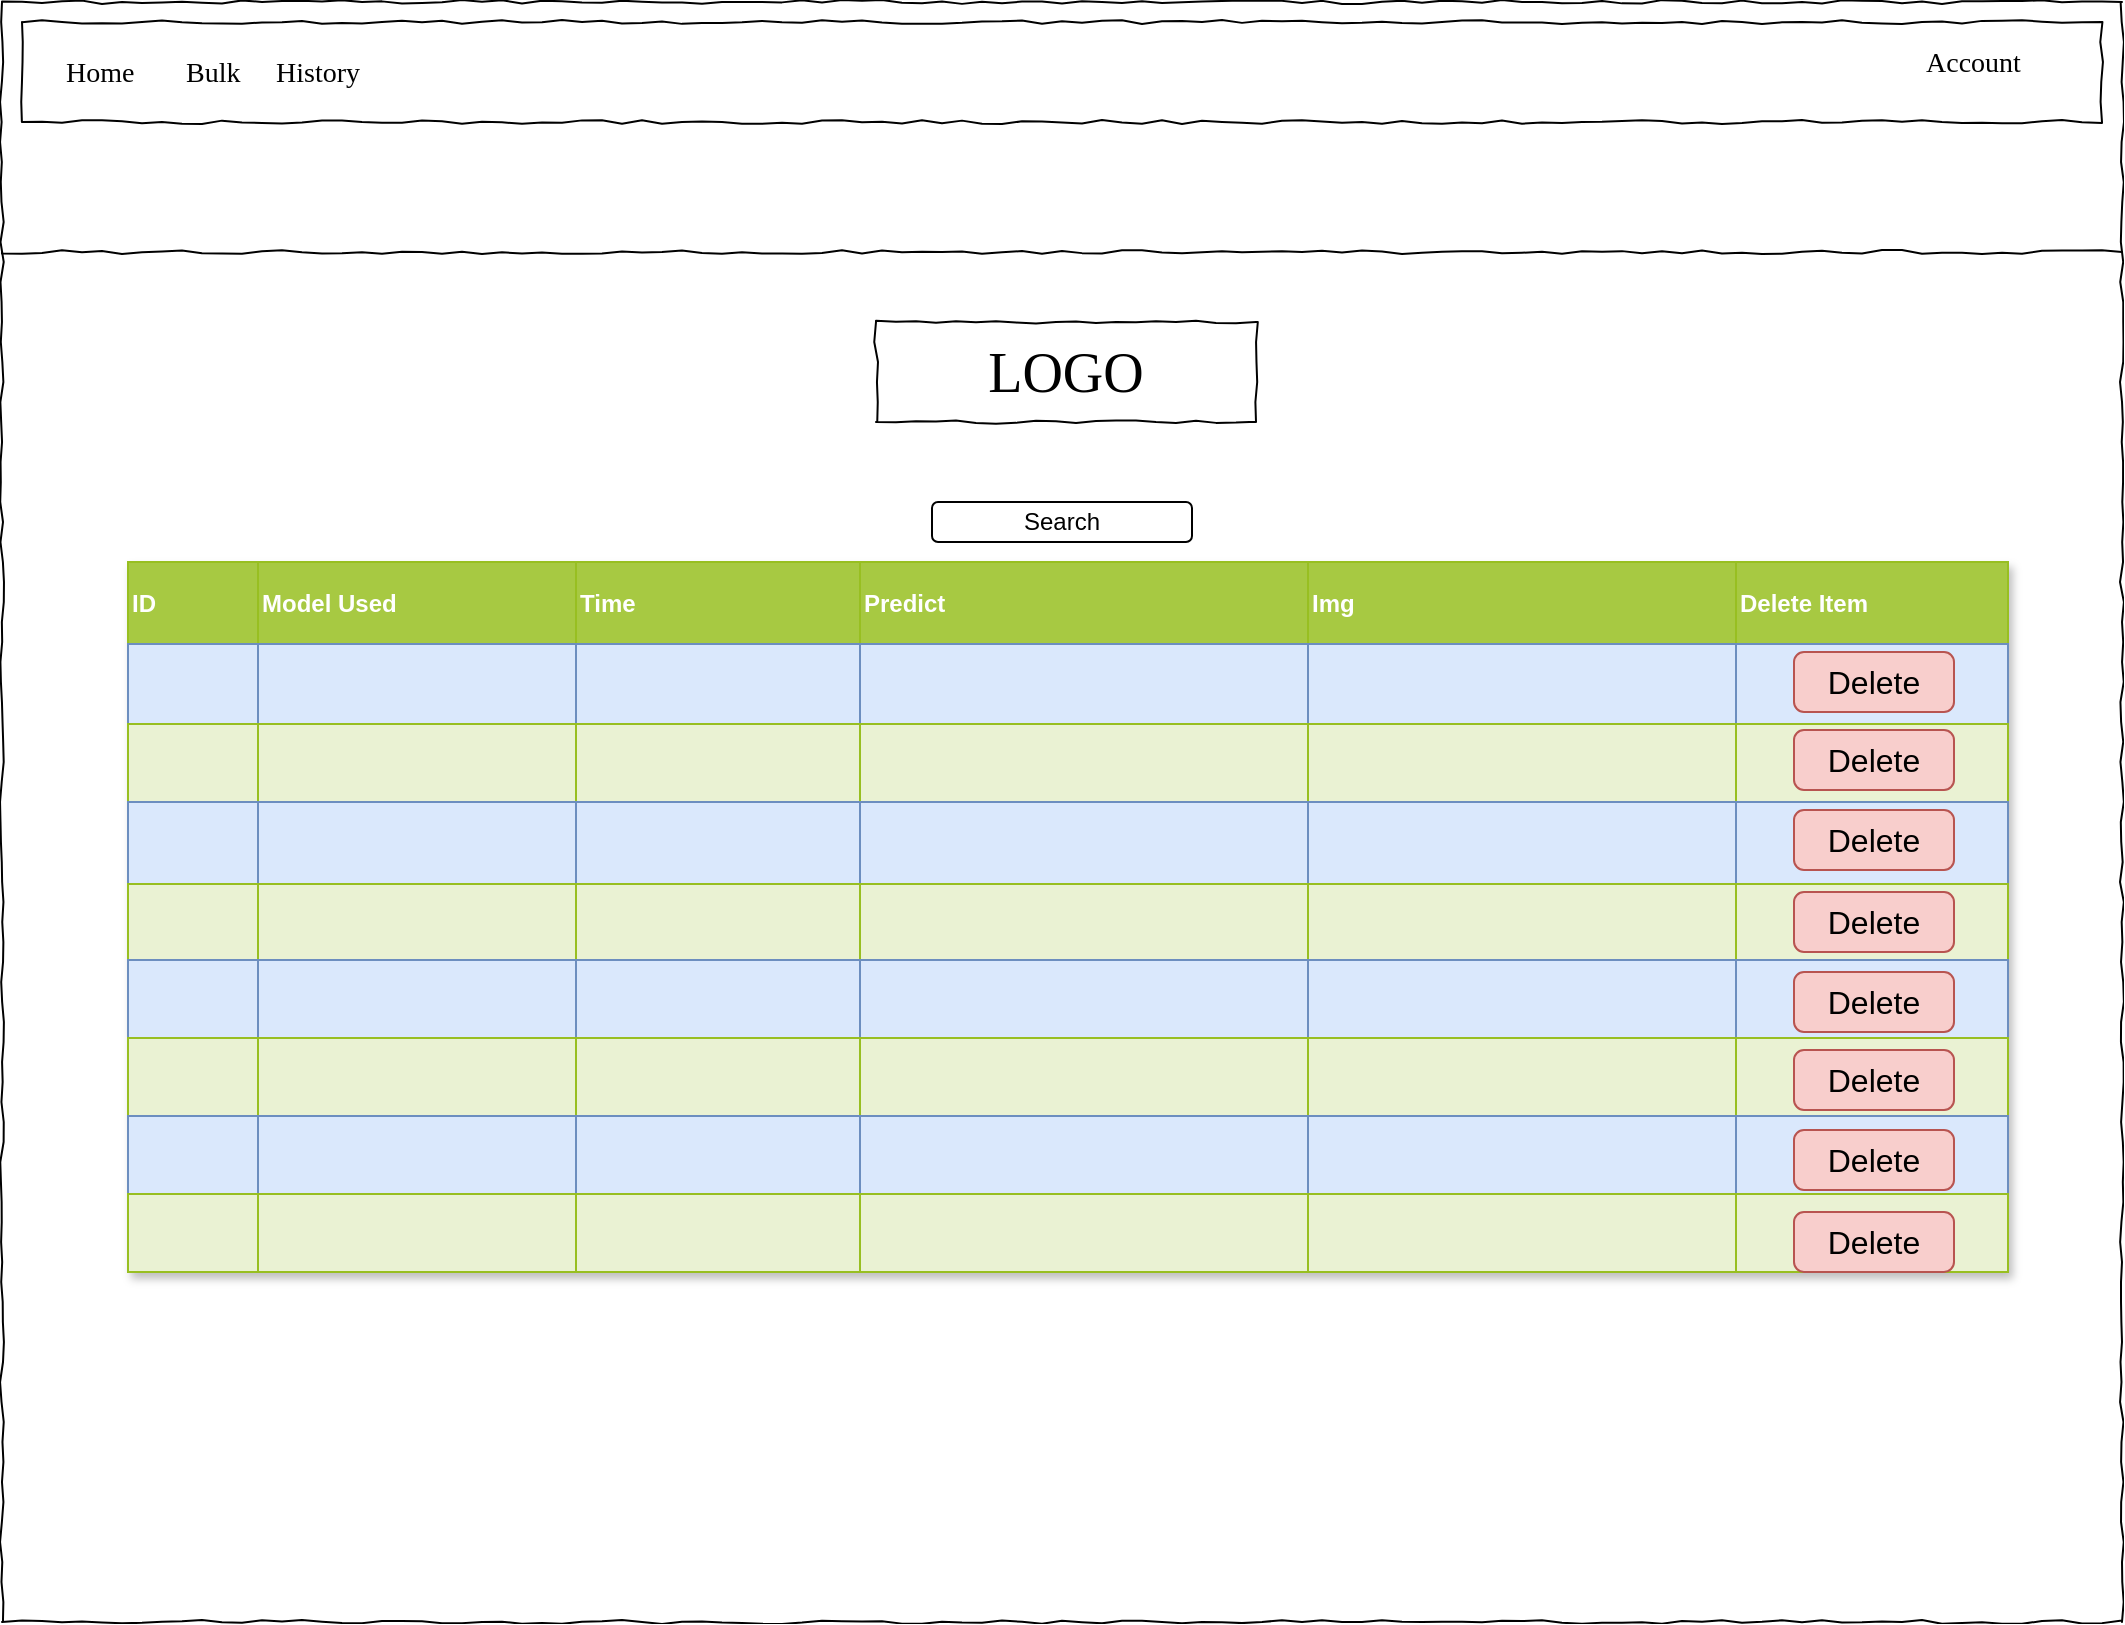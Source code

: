 <mxfile version="23.1.2" type="gitlab">
  <diagram name="Page-1" id="03018318-947c-dd8e-b7a3-06fadd420f32">
    <mxGraphModel dx="1235" dy="655" grid="1" gridSize="10" guides="1" tooltips="1" connect="1" arrows="1" fold="1" page="1" pageScale="1" pageWidth="1100" pageHeight="850" background="#ffffff" math="0" shadow="0">
      <root>
        <mxCell id="0" />
        <mxCell id="1" parent="0" />
        <mxCell id="rB62w4w6sOAK7SjoI9b3-1" value="" style="whiteSpace=wrap;html=1;rounded=0;shadow=0;labelBackgroundColor=none;strokeColor=#000000;strokeWidth=1;fillColor=none;fontFamily=Verdana;fontSize=12;fontColor=#000000;align=center;comic=1;" parent="1" vertex="1">
          <mxGeometry x="20" y="20" width="1060" height="810" as="geometry" />
        </mxCell>
        <mxCell id="rB62w4w6sOAK7SjoI9b3-2" value="LOGO" style="whiteSpace=wrap;html=1;rounded=0;shadow=0;labelBackgroundColor=none;strokeWidth=1;fontFamily=Verdana;fontSize=28;align=center;comic=1;" parent="1" vertex="1">
          <mxGeometry x="457" y="180" width="190" height="50" as="geometry" />
        </mxCell>
        <mxCell id="rB62w4w6sOAK7SjoI9b3-3" value="" style="line;strokeWidth=1;html=1;rounded=0;shadow=0;labelBackgroundColor=none;fillColor=none;fontFamily=Verdana;fontSize=14;fontColor=#000000;align=center;comic=1;" parent="1" vertex="1">
          <mxGeometry x="20" y="140" width="1060" height="10" as="geometry" />
        </mxCell>
        <mxCell id="rB62w4w6sOAK7SjoI9b3-4" value="" style="whiteSpace=wrap;html=1;rounded=0;shadow=0;labelBackgroundColor=none;strokeWidth=1;fillColor=none;fontFamily=Verdana;fontSize=12;align=center;comic=1;" parent="1" vertex="1">
          <mxGeometry x="30" y="30" width="1040" height="50" as="geometry" />
        </mxCell>
        <mxCell id="rB62w4w6sOAK7SjoI9b3-5" value="Home" style="text;html=1;points=[];align=left;verticalAlign=top;spacingTop=-4;fontSize=14;fontFamily=Verdana" parent="1" vertex="1">
          <mxGeometry x="50" y="45" width="60" height="20" as="geometry" />
        </mxCell>
        <mxCell id="rB62w4w6sOAK7SjoI9b3-6" value="History" style="text;html=1;points=[];align=left;verticalAlign=top;spacingTop=-4;fontSize=14;fontFamily=Verdana" parent="1" vertex="1">
          <mxGeometry x="155" y="45" width="60" height="20" as="geometry" />
        </mxCell>
        <mxCell id="rB62w4w6sOAK7SjoI9b3-7" value="Assets" style="childLayout=tableLayout;recursiveResize=0;strokeColor=#98bf21;fillColor=#A7C942;shadow=1;" parent="1" vertex="1">
          <mxGeometry x="83" y="300" width="940" height="355" as="geometry" />
        </mxCell>
        <mxCell id="rB62w4w6sOAK7SjoI9b3-8" style="shape=tableRow;horizontal=0;startSize=0;swimlaneHead=0;swimlaneBody=0;top=0;left=0;bottom=0;right=0;dropTarget=0;collapsible=0;recursiveResize=0;expand=0;fontStyle=0;strokeColor=inherit;fillColor=#ffffff;" parent="rB62w4w6sOAK7SjoI9b3-7" vertex="1">
          <mxGeometry width="940" height="41" as="geometry" />
        </mxCell>
        <mxCell id="rB62w4w6sOAK7SjoI9b3-9" value="ID" style="connectable=0;recursiveResize=0;strokeColor=inherit;fillColor=#A7C942;align=left;fontStyle=1;fontColor=#FFFFFF;html=1;" parent="rB62w4w6sOAK7SjoI9b3-8" vertex="1">
          <mxGeometry width="65" height="41" as="geometry">
            <mxRectangle width="65" height="41" as="alternateBounds" />
          </mxGeometry>
        </mxCell>
        <mxCell id="rB62w4w6sOAK7SjoI9b3-10" value="Model Used" style="connectable=0;recursiveResize=0;strokeColor=inherit;fillColor=#A7C942;align=left;fontStyle=1;fontColor=#FFFFFF;html=1;" parent="rB62w4w6sOAK7SjoI9b3-8" vertex="1">
          <mxGeometry x="65" width="159" height="41" as="geometry">
            <mxRectangle width="159" height="41" as="alternateBounds" />
          </mxGeometry>
        </mxCell>
        <mxCell id="rB62w4w6sOAK7SjoI9b3-11" value="Time" style="connectable=0;recursiveResize=0;strokeColor=inherit;fillColor=#A7C942;align=left;fontStyle=1;fontColor=#FFFFFF;html=1;" parent="rB62w4w6sOAK7SjoI9b3-8" vertex="1">
          <mxGeometry x="224" width="142" height="41" as="geometry">
            <mxRectangle width="142" height="41" as="alternateBounds" />
          </mxGeometry>
        </mxCell>
        <mxCell id="rB62w4w6sOAK7SjoI9b3-12" value="Predict" style="connectable=0;recursiveResize=0;strokeColor=inherit;fillColor=#A7C942;align=left;fontStyle=1;fontColor=#FFFFFF;html=1;" parent="rB62w4w6sOAK7SjoI9b3-8" vertex="1">
          <mxGeometry x="366" width="224" height="41" as="geometry">
            <mxRectangle width="224" height="41" as="alternateBounds" />
          </mxGeometry>
        </mxCell>
        <mxCell id="rB62w4w6sOAK7SjoI9b3-15" value="Img" style="connectable=0;recursiveResize=0;strokeColor=inherit;fillColor=#A7C942;align=left;fontStyle=1;fontColor=#FFFFFF;html=1;" parent="rB62w4w6sOAK7SjoI9b3-8" vertex="1">
          <mxGeometry x="590" width="214" height="41" as="geometry">
            <mxRectangle width="214" height="41" as="alternateBounds" />
          </mxGeometry>
        </mxCell>
        <mxCell id="rB62w4w6sOAK7SjoI9b3-16" value="Delete Item" style="connectable=0;recursiveResize=0;strokeColor=inherit;fillColor=#A7C942;align=left;fontStyle=1;fontColor=#FFFFFF;html=1;" parent="rB62w4w6sOAK7SjoI9b3-8" vertex="1">
          <mxGeometry x="804" width="136" height="41" as="geometry">
            <mxRectangle width="136" height="41" as="alternateBounds" />
          </mxGeometry>
        </mxCell>
        <mxCell id="rB62w4w6sOAK7SjoI9b3-17" value="" style="shape=tableRow;horizontal=0;startSize=0;swimlaneHead=0;swimlaneBody=0;top=0;left=0;bottom=0;right=0;dropTarget=0;collapsible=0;recursiveResize=0;expand=0;fontStyle=0;strokeColor=inherit;fillColor=#ffffff;" parent="rB62w4w6sOAK7SjoI9b3-7" vertex="1">
          <mxGeometry y="41" width="940" height="40" as="geometry" />
        </mxCell>
        <mxCell id="rB62w4w6sOAK7SjoI9b3-18" style="connectable=0;recursiveResize=0;strokeColor=#6c8ebf;fillColor=#dae8fc;align=left;whiteSpace=wrap;html=1;" parent="rB62w4w6sOAK7SjoI9b3-17" vertex="1">
          <mxGeometry width="65" height="40" as="geometry">
            <mxRectangle width="65" height="40" as="alternateBounds" />
          </mxGeometry>
        </mxCell>
        <mxCell id="rB62w4w6sOAK7SjoI9b3-19" style="connectable=0;recursiveResize=0;strokeColor=#6c8ebf;fillColor=#dae8fc;align=left;whiteSpace=wrap;html=1;" parent="rB62w4w6sOAK7SjoI9b3-17" vertex="1">
          <mxGeometry x="65" width="159" height="40" as="geometry">
            <mxRectangle width="159" height="40" as="alternateBounds" />
          </mxGeometry>
        </mxCell>
        <mxCell id="rB62w4w6sOAK7SjoI9b3-20" value="" style="connectable=0;recursiveResize=0;strokeColor=#6c8ebf;fillColor=#dae8fc;align=left;whiteSpace=wrap;html=1;" parent="rB62w4w6sOAK7SjoI9b3-17" vertex="1">
          <mxGeometry x="224" width="142" height="40" as="geometry">
            <mxRectangle width="142" height="40" as="alternateBounds" />
          </mxGeometry>
        </mxCell>
        <mxCell id="rB62w4w6sOAK7SjoI9b3-21" value="" style="connectable=0;recursiveResize=0;strokeColor=#6c8ebf;fillColor=#dae8fc;align=left;whiteSpace=wrap;html=1;" parent="rB62w4w6sOAK7SjoI9b3-17" vertex="1">
          <mxGeometry x="366" width="224" height="40" as="geometry">
            <mxRectangle width="224" height="40" as="alternateBounds" />
          </mxGeometry>
        </mxCell>
        <mxCell id="rB62w4w6sOAK7SjoI9b3-24" value="" style="connectable=0;recursiveResize=0;strokeColor=#6c8ebf;fillColor=#dae8fc;align=left;whiteSpace=wrap;html=1;" parent="rB62w4w6sOAK7SjoI9b3-17" vertex="1">
          <mxGeometry x="590" width="214" height="40" as="geometry">
            <mxRectangle width="214" height="40" as="alternateBounds" />
          </mxGeometry>
        </mxCell>
        <mxCell id="rB62w4w6sOAK7SjoI9b3-25" style="connectable=0;recursiveResize=0;strokeColor=#6c8ebf;fillColor=#dae8fc;align=left;whiteSpace=wrap;html=1;" parent="rB62w4w6sOAK7SjoI9b3-17" vertex="1">
          <mxGeometry x="804" width="136" height="40" as="geometry">
            <mxRectangle width="136" height="40" as="alternateBounds" />
          </mxGeometry>
        </mxCell>
        <mxCell id="rB62w4w6sOAK7SjoI9b3-26" value="" style="shape=tableRow;horizontal=0;startSize=0;swimlaneHead=0;swimlaneBody=0;top=0;left=0;bottom=0;right=0;dropTarget=0;collapsible=0;recursiveResize=0;expand=0;fontStyle=1;strokeColor=inherit;fillColor=#EAF2D3;" parent="rB62w4w6sOAK7SjoI9b3-7" vertex="1">
          <mxGeometry y="81" width="940" height="39" as="geometry" />
        </mxCell>
        <mxCell id="rB62w4w6sOAK7SjoI9b3-27" style="connectable=0;recursiveResize=0;strokeColor=inherit;fillColor=inherit;whiteSpace=wrap;html=1;align=left;" parent="rB62w4w6sOAK7SjoI9b3-26" vertex="1">
          <mxGeometry width="65" height="39" as="geometry">
            <mxRectangle width="65" height="39" as="alternateBounds" />
          </mxGeometry>
        </mxCell>
        <mxCell id="rB62w4w6sOAK7SjoI9b3-28" style="connectable=0;recursiveResize=0;strokeColor=inherit;fillColor=inherit;whiteSpace=wrap;html=1;align=left;" parent="rB62w4w6sOAK7SjoI9b3-26" vertex="1">
          <mxGeometry x="65" width="159" height="39" as="geometry">
            <mxRectangle width="159" height="39" as="alternateBounds" />
          </mxGeometry>
        </mxCell>
        <mxCell id="rB62w4w6sOAK7SjoI9b3-29" value="" style="connectable=0;recursiveResize=0;strokeColor=inherit;fillColor=inherit;whiteSpace=wrap;html=1;align=left;" parent="rB62w4w6sOAK7SjoI9b3-26" vertex="1">
          <mxGeometry x="224" width="142" height="39" as="geometry">
            <mxRectangle width="142" height="39" as="alternateBounds" />
          </mxGeometry>
        </mxCell>
        <mxCell id="rB62w4w6sOAK7SjoI9b3-30" value="" style="connectable=0;recursiveResize=0;strokeColor=inherit;fillColor=inherit;whiteSpace=wrap;html=1;align=left;" parent="rB62w4w6sOAK7SjoI9b3-26" vertex="1">
          <mxGeometry x="366" width="224" height="39" as="geometry">
            <mxRectangle width="224" height="39" as="alternateBounds" />
          </mxGeometry>
        </mxCell>
        <mxCell id="rB62w4w6sOAK7SjoI9b3-33" value="" style="connectable=0;recursiveResize=0;strokeColor=inherit;fillColor=inherit;whiteSpace=wrap;html=1;align=left;" parent="rB62w4w6sOAK7SjoI9b3-26" vertex="1">
          <mxGeometry x="590" width="214" height="39" as="geometry">
            <mxRectangle width="214" height="39" as="alternateBounds" />
          </mxGeometry>
        </mxCell>
        <mxCell id="rB62w4w6sOAK7SjoI9b3-34" style="connectable=0;recursiveResize=0;strokeColor=inherit;fillColor=inherit;whiteSpace=wrap;html=1;align=left;" parent="rB62w4w6sOAK7SjoI9b3-26" vertex="1">
          <mxGeometry x="804" width="136" height="39" as="geometry">
            <mxRectangle width="136" height="39" as="alternateBounds" />
          </mxGeometry>
        </mxCell>
        <mxCell id="rB62w4w6sOAK7SjoI9b3-35" value="" style="shape=tableRow;horizontal=0;startSize=0;swimlaneHead=0;swimlaneBody=0;top=0;left=0;bottom=0;right=0;dropTarget=0;collapsible=0;recursiveResize=0;expand=0;fontStyle=0;strokeColor=inherit;fillColor=#ffffff;" parent="rB62w4w6sOAK7SjoI9b3-7" vertex="1">
          <mxGeometry y="120" width="940" height="41" as="geometry" />
        </mxCell>
        <mxCell id="rB62w4w6sOAK7SjoI9b3-36" style="connectable=0;recursiveResize=0;strokeColor=#6c8ebf;fillColor=#dae8fc;fontStyle=0;align=left;whiteSpace=wrap;html=1;" parent="rB62w4w6sOAK7SjoI9b3-35" vertex="1">
          <mxGeometry width="65" height="41" as="geometry">
            <mxRectangle width="65" height="41" as="alternateBounds" />
          </mxGeometry>
        </mxCell>
        <mxCell id="rB62w4w6sOAK7SjoI9b3-37" style="connectable=0;recursiveResize=0;strokeColor=#6c8ebf;fillColor=#dae8fc;fontStyle=0;align=left;whiteSpace=wrap;html=1;" parent="rB62w4w6sOAK7SjoI9b3-35" vertex="1">
          <mxGeometry x="65" width="159" height="41" as="geometry">
            <mxRectangle width="159" height="41" as="alternateBounds" />
          </mxGeometry>
        </mxCell>
        <mxCell id="rB62w4w6sOAK7SjoI9b3-38" value="" style="connectable=0;recursiveResize=0;strokeColor=#6c8ebf;fillColor=#dae8fc;fontStyle=0;align=left;whiteSpace=wrap;html=1;" parent="rB62w4w6sOAK7SjoI9b3-35" vertex="1">
          <mxGeometry x="224" width="142" height="41" as="geometry">
            <mxRectangle width="142" height="41" as="alternateBounds" />
          </mxGeometry>
        </mxCell>
        <mxCell id="rB62w4w6sOAK7SjoI9b3-39" value="" style="connectable=0;recursiveResize=0;strokeColor=#6c8ebf;fillColor=#dae8fc;fontStyle=0;align=left;whiteSpace=wrap;html=1;" parent="rB62w4w6sOAK7SjoI9b3-35" vertex="1">
          <mxGeometry x="366" width="224" height="41" as="geometry">
            <mxRectangle width="224" height="41" as="alternateBounds" />
          </mxGeometry>
        </mxCell>
        <mxCell id="rB62w4w6sOAK7SjoI9b3-42" value="" style="connectable=0;recursiveResize=0;strokeColor=#6c8ebf;fillColor=#dae8fc;fontStyle=0;align=left;whiteSpace=wrap;html=1;" parent="rB62w4w6sOAK7SjoI9b3-35" vertex="1">
          <mxGeometry x="590" width="214" height="41" as="geometry">
            <mxRectangle width="214" height="41" as="alternateBounds" />
          </mxGeometry>
        </mxCell>
        <mxCell id="rB62w4w6sOAK7SjoI9b3-43" style="connectable=0;recursiveResize=0;strokeColor=#6c8ebf;fillColor=#dae8fc;fontStyle=0;align=left;whiteSpace=wrap;html=1;" parent="rB62w4w6sOAK7SjoI9b3-35" vertex="1">
          <mxGeometry x="804" width="136" height="41" as="geometry">
            <mxRectangle width="136" height="41" as="alternateBounds" />
          </mxGeometry>
        </mxCell>
        <mxCell id="rB62w4w6sOAK7SjoI9b3-44" value="" style="shape=tableRow;horizontal=0;startSize=0;swimlaneHead=0;swimlaneBody=0;top=0;left=0;bottom=0;right=0;dropTarget=0;collapsible=0;recursiveResize=0;expand=0;fontStyle=1;strokeColor=inherit;fillColor=#EAF2D3;" parent="rB62w4w6sOAK7SjoI9b3-7" vertex="1">
          <mxGeometry y="161" width="940" height="38" as="geometry" />
        </mxCell>
        <mxCell id="rB62w4w6sOAK7SjoI9b3-45" style="connectable=0;recursiveResize=0;strokeColor=inherit;fillColor=inherit;whiteSpace=wrap;html=1;align=left;" parent="rB62w4w6sOAK7SjoI9b3-44" vertex="1">
          <mxGeometry width="65" height="38" as="geometry">
            <mxRectangle width="65" height="38" as="alternateBounds" />
          </mxGeometry>
        </mxCell>
        <mxCell id="rB62w4w6sOAK7SjoI9b3-46" style="connectable=0;recursiveResize=0;strokeColor=inherit;fillColor=inherit;whiteSpace=wrap;html=1;align=left;" parent="rB62w4w6sOAK7SjoI9b3-44" vertex="1">
          <mxGeometry x="65" width="159" height="38" as="geometry">
            <mxRectangle width="159" height="38" as="alternateBounds" />
          </mxGeometry>
        </mxCell>
        <mxCell id="rB62w4w6sOAK7SjoI9b3-47" value="" style="connectable=0;recursiveResize=0;strokeColor=inherit;fillColor=inherit;whiteSpace=wrap;html=1;align=left;" parent="rB62w4w6sOAK7SjoI9b3-44" vertex="1">
          <mxGeometry x="224" width="142" height="38" as="geometry">
            <mxRectangle width="142" height="38" as="alternateBounds" />
          </mxGeometry>
        </mxCell>
        <mxCell id="rB62w4w6sOAK7SjoI9b3-48" value="" style="connectable=0;recursiveResize=0;strokeColor=inherit;fillColor=inherit;whiteSpace=wrap;html=1;align=left;" parent="rB62w4w6sOAK7SjoI9b3-44" vertex="1">
          <mxGeometry x="366" width="224" height="38" as="geometry">
            <mxRectangle width="224" height="38" as="alternateBounds" />
          </mxGeometry>
        </mxCell>
        <mxCell id="rB62w4w6sOAK7SjoI9b3-51" value="" style="connectable=0;recursiveResize=0;strokeColor=inherit;fillColor=inherit;whiteSpace=wrap;html=1;align=left;" parent="rB62w4w6sOAK7SjoI9b3-44" vertex="1">
          <mxGeometry x="590" width="214" height="38" as="geometry">
            <mxRectangle width="214" height="38" as="alternateBounds" />
          </mxGeometry>
        </mxCell>
        <mxCell id="rB62w4w6sOAK7SjoI9b3-52" style="connectable=0;recursiveResize=0;strokeColor=inherit;fillColor=inherit;whiteSpace=wrap;html=1;align=left;" parent="rB62w4w6sOAK7SjoI9b3-44" vertex="1">
          <mxGeometry x="804" width="136" height="38" as="geometry">
            <mxRectangle width="136" height="38" as="alternateBounds" />
          </mxGeometry>
        </mxCell>
        <mxCell id="rB62w4w6sOAK7SjoI9b3-53" style="shape=tableRow;horizontal=0;startSize=0;swimlaneHead=0;swimlaneBody=0;top=0;left=0;bottom=0;right=0;dropTarget=0;collapsible=0;recursiveResize=0;expand=0;fontStyle=1;strokeColor=inherit;fillColor=#EAF2D3;" parent="rB62w4w6sOAK7SjoI9b3-7" vertex="1">
          <mxGeometry y="199" width="940" height="39" as="geometry" />
        </mxCell>
        <mxCell id="rB62w4w6sOAK7SjoI9b3-54" style="connectable=0;recursiveResize=0;strokeColor=#6c8ebf;fillColor=#dae8fc;whiteSpace=wrap;html=1;align=left;" parent="rB62w4w6sOAK7SjoI9b3-53" vertex="1">
          <mxGeometry width="65" height="39" as="geometry">
            <mxRectangle width="65" height="39" as="alternateBounds" />
          </mxGeometry>
        </mxCell>
        <mxCell id="rB62w4w6sOAK7SjoI9b3-55" style="connectable=0;recursiveResize=0;strokeColor=#6c8ebf;fillColor=#dae8fc;whiteSpace=wrap;html=1;align=left;" parent="rB62w4w6sOAK7SjoI9b3-53" vertex="1">
          <mxGeometry x="65" width="159" height="39" as="geometry">
            <mxRectangle width="159" height="39" as="alternateBounds" />
          </mxGeometry>
        </mxCell>
        <mxCell id="rB62w4w6sOAK7SjoI9b3-56" style="connectable=0;recursiveResize=0;strokeColor=#6c8ebf;fillColor=#dae8fc;whiteSpace=wrap;html=1;align=left;" parent="rB62w4w6sOAK7SjoI9b3-53" vertex="1">
          <mxGeometry x="224" width="142" height="39" as="geometry">
            <mxRectangle width="142" height="39" as="alternateBounds" />
          </mxGeometry>
        </mxCell>
        <mxCell id="rB62w4w6sOAK7SjoI9b3-57" style="connectable=0;recursiveResize=0;strokeColor=#6c8ebf;fillColor=#dae8fc;whiteSpace=wrap;html=1;align=left;" parent="rB62w4w6sOAK7SjoI9b3-53" vertex="1">
          <mxGeometry x="366" width="224" height="39" as="geometry">
            <mxRectangle width="224" height="39" as="alternateBounds" />
          </mxGeometry>
        </mxCell>
        <mxCell id="rB62w4w6sOAK7SjoI9b3-60" style="connectable=0;recursiveResize=0;strokeColor=#6c8ebf;fillColor=#dae8fc;whiteSpace=wrap;html=1;align=left;" parent="rB62w4w6sOAK7SjoI9b3-53" vertex="1">
          <mxGeometry x="590" width="214" height="39" as="geometry">
            <mxRectangle width="214" height="39" as="alternateBounds" />
          </mxGeometry>
        </mxCell>
        <mxCell id="rB62w4w6sOAK7SjoI9b3-61" style="connectable=0;recursiveResize=0;strokeColor=#6c8ebf;fillColor=#dae8fc;whiteSpace=wrap;html=1;align=left;" parent="rB62w4w6sOAK7SjoI9b3-53" vertex="1">
          <mxGeometry x="804" width="136" height="39" as="geometry">
            <mxRectangle width="136" height="39" as="alternateBounds" />
          </mxGeometry>
        </mxCell>
        <mxCell id="rB62w4w6sOAK7SjoI9b3-62" style="shape=tableRow;horizontal=0;startSize=0;swimlaneHead=0;swimlaneBody=0;top=0;left=0;bottom=0;right=0;dropTarget=0;collapsible=0;recursiveResize=0;expand=0;fontStyle=1;strokeColor=inherit;fillColor=#EAF2D3;" parent="rB62w4w6sOAK7SjoI9b3-7" vertex="1">
          <mxGeometry y="238" width="940" height="39" as="geometry" />
        </mxCell>
        <mxCell id="rB62w4w6sOAK7SjoI9b3-63" style="connectable=0;recursiveResize=0;strokeColor=inherit;fillColor=inherit;whiteSpace=wrap;html=1;align=left;" parent="rB62w4w6sOAK7SjoI9b3-62" vertex="1">
          <mxGeometry width="65" height="39" as="geometry">
            <mxRectangle width="65" height="39" as="alternateBounds" />
          </mxGeometry>
        </mxCell>
        <mxCell id="rB62w4w6sOAK7SjoI9b3-64" style="connectable=0;recursiveResize=0;strokeColor=inherit;fillColor=inherit;whiteSpace=wrap;html=1;align=left;" parent="rB62w4w6sOAK7SjoI9b3-62" vertex="1">
          <mxGeometry x="65" width="159" height="39" as="geometry">
            <mxRectangle width="159" height="39" as="alternateBounds" />
          </mxGeometry>
        </mxCell>
        <mxCell id="rB62w4w6sOAK7SjoI9b3-65" style="connectable=0;recursiveResize=0;strokeColor=inherit;fillColor=inherit;whiteSpace=wrap;html=1;align=left;" parent="rB62w4w6sOAK7SjoI9b3-62" vertex="1">
          <mxGeometry x="224" width="142" height="39" as="geometry">
            <mxRectangle width="142" height="39" as="alternateBounds" />
          </mxGeometry>
        </mxCell>
        <mxCell id="rB62w4w6sOAK7SjoI9b3-66" style="connectable=0;recursiveResize=0;strokeColor=inherit;fillColor=inherit;whiteSpace=wrap;html=1;align=left;" parent="rB62w4w6sOAK7SjoI9b3-62" vertex="1">
          <mxGeometry x="366" width="224" height="39" as="geometry">
            <mxRectangle width="224" height="39" as="alternateBounds" />
          </mxGeometry>
        </mxCell>
        <mxCell id="rB62w4w6sOAK7SjoI9b3-69" style="connectable=0;recursiveResize=0;strokeColor=inherit;fillColor=inherit;whiteSpace=wrap;html=1;align=left;" parent="rB62w4w6sOAK7SjoI9b3-62" vertex="1">
          <mxGeometry x="590" width="214" height="39" as="geometry">
            <mxRectangle width="214" height="39" as="alternateBounds" />
          </mxGeometry>
        </mxCell>
        <mxCell id="rB62w4w6sOAK7SjoI9b3-70" style="connectable=0;recursiveResize=0;strokeColor=inherit;fillColor=inherit;whiteSpace=wrap;html=1;align=left;" parent="rB62w4w6sOAK7SjoI9b3-62" vertex="1">
          <mxGeometry x="804" width="136" height="39" as="geometry">
            <mxRectangle width="136" height="39" as="alternateBounds" />
          </mxGeometry>
        </mxCell>
        <mxCell id="rB62w4w6sOAK7SjoI9b3-71" style="shape=tableRow;horizontal=0;startSize=0;swimlaneHead=0;swimlaneBody=0;top=0;left=0;bottom=0;right=0;dropTarget=0;collapsible=0;recursiveResize=0;expand=0;fontStyle=1;strokeColor=inherit;fillColor=#EAF2D3;" parent="rB62w4w6sOAK7SjoI9b3-7" vertex="1">
          <mxGeometry y="277" width="940" height="39" as="geometry" />
        </mxCell>
        <mxCell id="rB62w4w6sOAK7SjoI9b3-72" style="connectable=0;recursiveResize=0;strokeColor=#6c8ebf;fillColor=#dae8fc;whiteSpace=wrap;html=1;align=left;" parent="rB62w4w6sOAK7SjoI9b3-71" vertex="1">
          <mxGeometry width="65" height="39" as="geometry">
            <mxRectangle width="65" height="39" as="alternateBounds" />
          </mxGeometry>
        </mxCell>
        <mxCell id="rB62w4w6sOAK7SjoI9b3-73" style="connectable=0;recursiveResize=0;strokeColor=#6c8ebf;fillColor=#dae8fc;whiteSpace=wrap;html=1;align=left;" parent="rB62w4w6sOAK7SjoI9b3-71" vertex="1">
          <mxGeometry x="65" width="159" height="39" as="geometry">
            <mxRectangle width="159" height="39" as="alternateBounds" />
          </mxGeometry>
        </mxCell>
        <mxCell id="rB62w4w6sOAK7SjoI9b3-74" style="connectable=0;recursiveResize=0;strokeColor=#6c8ebf;fillColor=#dae8fc;whiteSpace=wrap;html=1;align=left;" parent="rB62w4w6sOAK7SjoI9b3-71" vertex="1">
          <mxGeometry x="224" width="142" height="39" as="geometry">
            <mxRectangle width="142" height="39" as="alternateBounds" />
          </mxGeometry>
        </mxCell>
        <mxCell id="rB62w4w6sOAK7SjoI9b3-75" style="connectable=0;recursiveResize=0;strokeColor=#6c8ebf;fillColor=#dae8fc;whiteSpace=wrap;html=1;align=left;" parent="rB62w4w6sOAK7SjoI9b3-71" vertex="1">
          <mxGeometry x="366" width="224" height="39" as="geometry">
            <mxRectangle width="224" height="39" as="alternateBounds" />
          </mxGeometry>
        </mxCell>
        <mxCell id="rB62w4w6sOAK7SjoI9b3-78" style="connectable=0;recursiveResize=0;strokeColor=#6c8ebf;fillColor=#dae8fc;whiteSpace=wrap;html=1;align=left;" parent="rB62w4w6sOAK7SjoI9b3-71" vertex="1">
          <mxGeometry x="590" width="214" height="39" as="geometry">
            <mxRectangle width="214" height="39" as="alternateBounds" />
          </mxGeometry>
        </mxCell>
        <mxCell id="rB62w4w6sOAK7SjoI9b3-79" style="connectable=0;recursiveResize=0;strokeColor=#6c8ebf;fillColor=#dae8fc;whiteSpace=wrap;html=1;align=left;" parent="rB62w4w6sOAK7SjoI9b3-71" vertex="1">
          <mxGeometry x="804" width="136" height="39" as="geometry">
            <mxRectangle width="136" height="39" as="alternateBounds" />
          </mxGeometry>
        </mxCell>
        <mxCell id="rB62w4w6sOAK7SjoI9b3-80" style="shape=tableRow;horizontal=0;startSize=0;swimlaneHead=0;swimlaneBody=0;top=0;left=0;bottom=0;right=0;dropTarget=0;collapsible=0;recursiveResize=0;expand=0;fontStyle=1;strokeColor=inherit;fillColor=#EAF2D3;" parent="rB62w4w6sOAK7SjoI9b3-7" vertex="1">
          <mxGeometry y="316" width="940" height="39" as="geometry" />
        </mxCell>
        <mxCell id="rB62w4w6sOAK7SjoI9b3-81" style="connectable=0;recursiveResize=0;strokeColor=inherit;fillColor=inherit;whiteSpace=wrap;html=1;align=left;" parent="rB62w4w6sOAK7SjoI9b3-80" vertex="1">
          <mxGeometry width="65" height="39" as="geometry">
            <mxRectangle width="65" height="39" as="alternateBounds" />
          </mxGeometry>
        </mxCell>
        <mxCell id="rB62w4w6sOAK7SjoI9b3-82" style="connectable=0;recursiveResize=0;strokeColor=inherit;fillColor=inherit;whiteSpace=wrap;html=1;align=left;" parent="rB62w4w6sOAK7SjoI9b3-80" vertex="1">
          <mxGeometry x="65" width="159" height="39" as="geometry">
            <mxRectangle width="159" height="39" as="alternateBounds" />
          </mxGeometry>
        </mxCell>
        <mxCell id="rB62w4w6sOAK7SjoI9b3-83" style="connectable=0;recursiveResize=0;strokeColor=inherit;fillColor=inherit;whiteSpace=wrap;html=1;align=left;" parent="rB62w4w6sOAK7SjoI9b3-80" vertex="1">
          <mxGeometry x="224" width="142" height="39" as="geometry">
            <mxRectangle width="142" height="39" as="alternateBounds" />
          </mxGeometry>
        </mxCell>
        <mxCell id="rB62w4w6sOAK7SjoI9b3-84" style="connectable=0;recursiveResize=0;strokeColor=inherit;fillColor=inherit;whiteSpace=wrap;html=1;align=left;" parent="rB62w4w6sOAK7SjoI9b3-80" vertex="1">
          <mxGeometry x="366" width="224" height="39" as="geometry">
            <mxRectangle width="224" height="39" as="alternateBounds" />
          </mxGeometry>
        </mxCell>
        <mxCell id="rB62w4w6sOAK7SjoI9b3-87" style="connectable=0;recursiveResize=0;strokeColor=inherit;fillColor=inherit;whiteSpace=wrap;html=1;align=left;" parent="rB62w4w6sOAK7SjoI9b3-80" vertex="1">
          <mxGeometry x="590" width="214" height="39" as="geometry">
            <mxRectangle width="214" height="39" as="alternateBounds" />
          </mxGeometry>
        </mxCell>
        <mxCell id="rB62w4w6sOAK7SjoI9b3-88" style="connectable=0;recursiveResize=0;strokeColor=inherit;fillColor=inherit;whiteSpace=wrap;html=1;align=left;" parent="rB62w4w6sOAK7SjoI9b3-80" vertex="1">
          <mxGeometry x="804" width="136" height="39" as="geometry">
            <mxRectangle width="136" height="39" as="alternateBounds" />
          </mxGeometry>
        </mxCell>
        <mxCell id="rB62w4w6sOAK7SjoI9b3-89" value="Delete" style="html=1;shadow=0;dashed=0;shape=mxgraph.bootstrap.rrect;rSize=5;strokeColor=#b85450;strokeWidth=1;fillColor=#f8cecc;whiteSpace=wrap;align=center;verticalAlign=middle;spacingLeft=0;fontStyle=0;fontSize=16;spacing=5;" parent="1" vertex="1">
          <mxGeometry x="916" y="345" width="80" height="30" as="geometry" />
        </mxCell>
        <mxCell id="rB62w4w6sOAK7SjoI9b3-90" value="Delete" style="html=1;shadow=0;dashed=0;shape=mxgraph.bootstrap.rrect;rSize=5;strokeColor=#b85450;strokeWidth=1;fillColor=#f8cecc;whiteSpace=wrap;align=center;verticalAlign=middle;spacingLeft=0;fontStyle=0;fontSize=16;spacing=5;" parent="1" vertex="1">
          <mxGeometry x="916" y="384" width="80" height="30" as="geometry" />
        </mxCell>
        <mxCell id="rB62w4w6sOAK7SjoI9b3-91" value="Delete" style="html=1;shadow=0;dashed=0;shape=mxgraph.bootstrap.rrect;rSize=5;strokeColor=#b85450;strokeWidth=1;fillColor=#f8cecc;whiteSpace=wrap;align=center;verticalAlign=middle;spacingLeft=0;fontStyle=0;fontSize=16;spacing=5;" parent="1" vertex="1">
          <mxGeometry x="916" y="424" width="80" height="30" as="geometry" />
        </mxCell>
        <mxCell id="rB62w4w6sOAK7SjoI9b3-92" value="Delete" style="html=1;shadow=0;dashed=0;shape=mxgraph.bootstrap.rrect;rSize=5;strokeColor=#b85450;strokeWidth=1;fillColor=#f8cecc;whiteSpace=wrap;align=center;verticalAlign=middle;spacingLeft=0;fontStyle=0;fontSize=16;spacing=5;" parent="1" vertex="1">
          <mxGeometry x="916" y="465" width="80" height="30" as="geometry" />
        </mxCell>
        <mxCell id="rB62w4w6sOAK7SjoI9b3-93" value="Delete" style="html=1;shadow=0;dashed=0;shape=mxgraph.bootstrap.rrect;rSize=5;strokeColor=#b85450;strokeWidth=1;fillColor=#f8cecc;whiteSpace=wrap;align=center;verticalAlign=middle;spacingLeft=0;fontStyle=0;fontSize=16;spacing=5;" parent="1" vertex="1">
          <mxGeometry x="916" y="505" width="80" height="30" as="geometry" />
        </mxCell>
        <mxCell id="rB62w4w6sOAK7SjoI9b3-94" value="Delete" style="html=1;shadow=0;dashed=0;shape=mxgraph.bootstrap.rrect;rSize=5;strokeColor=#b85450;strokeWidth=1;fillColor=#f8cecc;whiteSpace=wrap;align=center;verticalAlign=middle;spacingLeft=0;fontStyle=0;fontSize=16;spacing=5;" parent="1" vertex="1">
          <mxGeometry x="916" y="544" width="80" height="30" as="geometry" />
        </mxCell>
        <mxCell id="rB62w4w6sOAK7SjoI9b3-95" value="Delete" style="html=1;shadow=0;dashed=0;shape=mxgraph.bootstrap.rrect;rSize=5;strokeColor=#b85450;strokeWidth=1;fillColor=#f8cecc;whiteSpace=wrap;align=center;verticalAlign=middle;spacingLeft=0;fontStyle=0;fontSize=16;spacing=5;" parent="1" vertex="1">
          <mxGeometry x="916" y="584" width="80" height="30" as="geometry" />
        </mxCell>
        <mxCell id="rB62w4w6sOAK7SjoI9b3-96" value="Delete" style="html=1;shadow=0;dashed=0;shape=mxgraph.bootstrap.rrect;rSize=5;strokeColor=#b85450;strokeWidth=1;fillColor=#f8cecc;whiteSpace=wrap;align=center;verticalAlign=middle;spacingLeft=0;fontStyle=0;fontSize=16;spacing=5;" parent="1" vertex="1">
          <mxGeometry x="916" y="625" width="80" height="30" as="geometry" />
        </mxCell>
        <mxCell id="rB62w4w6sOAK7SjoI9b3-97" value="Account&lt;br&gt;" style="text;html=1;points=[];align=left;verticalAlign=top;spacingTop=-4;fontSize=14;fontFamily=Verdana" parent="1" vertex="1">
          <mxGeometry x="980" y="40" width="60" height="20" as="geometry" />
        </mxCell>
        <mxCell id="Gq9GmzuMoRLAXxAavDCt-1" value="Bulk" style="text;html=1;points=[];align=left;verticalAlign=top;spacingTop=-4;fontSize=14;fontFamily=Verdana" vertex="1" parent="1">
          <mxGeometry x="110" y="45" width="60" height="20" as="geometry" />
        </mxCell>
        <mxCell id="Gq9GmzuMoRLAXxAavDCt-2" value="Search" style="rounded=1;whiteSpace=wrap;html=1;" vertex="1" parent="1">
          <mxGeometry x="485" y="270" width="130" height="20" as="geometry" />
        </mxCell>
      </root>
    </mxGraphModel>
  </diagram>
</mxfile>
